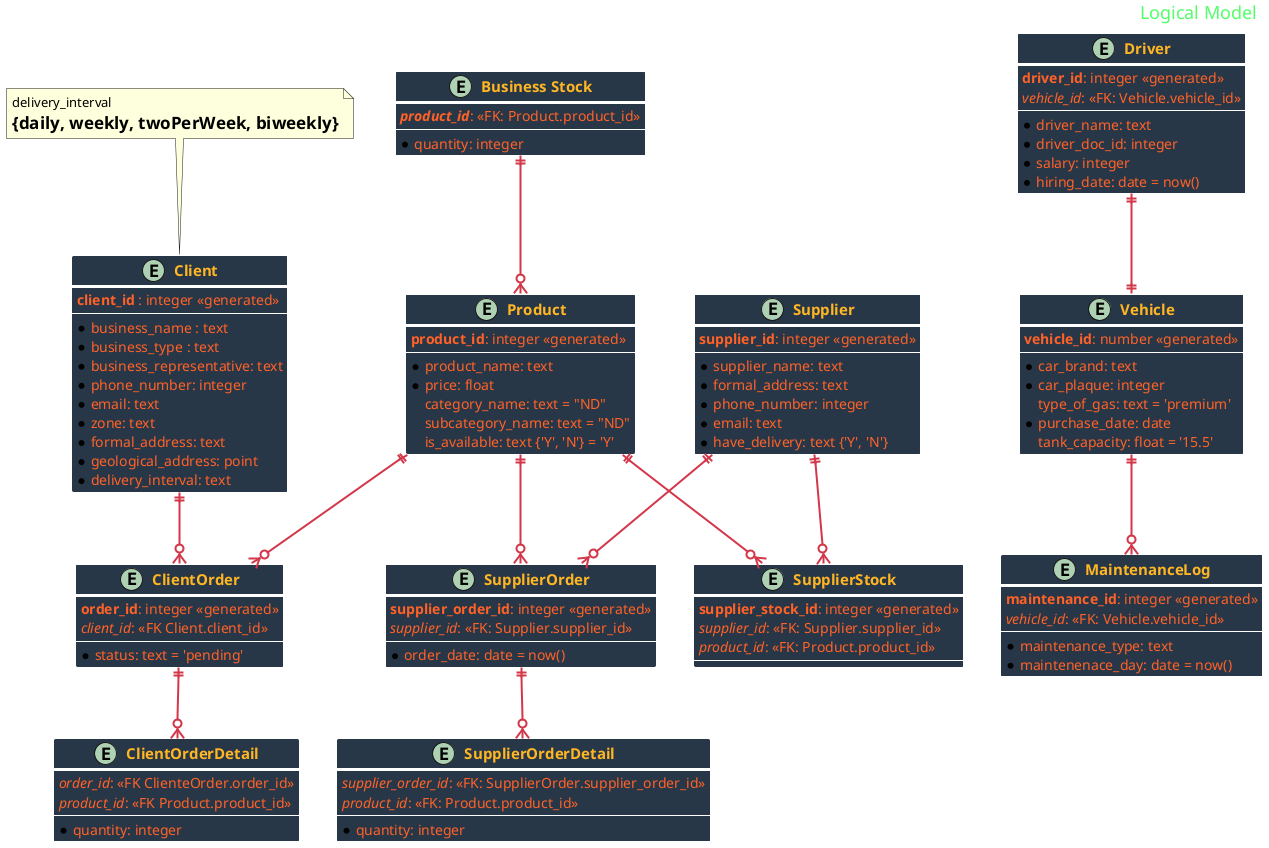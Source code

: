 @startuml Logical Database Model

skinparam BackgroundColor transparent

skinparam HeaderFontColor #52FF69
skinparam HeaderFontSize 18

skinparam ArrowFontSize 15
skinparam ArrowColor D3374A
skinparam ArrowThickness 2
skinparam ArrowFontColor #3FD0C4

skinparam ClassBorderColor white
skinparam ClassBorderThickness 3
skinparam ClassAttributeFontSize 14
skinparam ClassAttributeFontColor FF6127
skinparam ClassBackgroundColor #283747
skinparam ClassFontSize 15
skinparam ClassFontStyle Bold
skinparam ClassFontColor #FFB623


header Logical Model

entity "Client" as Client {
  **client_id** : integer <<generated>>
  --
  *business_name : text
  *business_type : text
  *business_representative: text
  *phone_number: integer
  *email: text
  *zone: text
  *formal_address: text
  *geological_address: point
  *delivery_interval: text
}
note top
  delivery_interval 
  = {daily, weekly, twoPerWeek, biweekly}
end note

entity "Vehicle" as Vehicle {
    **vehicle_id**: number <<generated>>
    --
    *car_brand: text
    *car_plaque: integer
    type_of_gas: text = 'premium'
    *purchase_date: date
    tank_capacity: float = '15.5' 
}

entity "MaintenanceLog" as MaintenanceLog {
    **maintenance_id**: integer <<generated>>
     //vehicle_id//: <<FK: Vehicle.vehicle_id>> 
    --
    *maintenance_type: text
    *maintenenace_day: date = now()
}

entity "Driver" as Driver {
    **driver_id**: integer <<generated>>
    //vehicle_id//: <<FK: Vehicle.vehicle_id>>
    --
    *driver_name: text
    *driver_doc_id: integer
    *salary: integer
    *hiring_date: date = now()
}

entity "ClientOrder" as OrderC{
    **order_id**: integer <<generated>>
    //client_id//: <<FK Client.client_id>>
    --
    *status: text = 'pending'
}

entity "ClientOrderDetail" as OrderDetail {
    //order_id//: <<FK ClienteOrder.order_id>>
    //product_id//: <<FK Product.product_id>>
    --
    *quantity: integer
}

entity "Business Stock" as BusinessStock {
    **//product_id//**: <<FK: Product.product_id>>
    --
    *quantity: integer
}

entity "Supplier" as Supplier {
    **supplier_id**: integer <<generated>>
    --
    *supplier_name: text
    *formal_address: text
    *phone_number: integer
    *email: text
    *have_delivery: text {'Y', 'N'}
}

entity "Product" as Product {
    **product_id**: integer <<generated>>
    --
    *product_name: text
    *price: float
    category_name: text = "ND"
    subcategory_name: text = "ND"
    is_available: text {'Y', 'N'} = 'Y'
}

entity "SupplierStock" as SupplierStock {
    **supplier_stock_id**: integer <<generated>>
    //supplier_id//: <<FK: Supplier.supplier_id>>
    //product_id//: <<FK: Product.product_id>>
    --
}

entity "SupplierOrder" as SupplierOrder {
    **supplier_order_id**: integer <<generated>>
    //supplier_id//: <<FK: Supplier.supplier_id>>
    --
   *order_date: date = now()
}

entity "SupplierOrderDetail" as SupplierOrderDetail {
    //supplier_order_id//: <<FK: SupplierOrder.supplier_order_id>>
    //product_id//: <<FK: Product.product_id>>
    --
    *quantity: integer
}

Driver ||--|| Vehicle
Vehicle ||--o{ MaintenanceLog
Client ||--o{ OrderC
Product ||--o{ OrderC
OrderC ||--o{ OrderDetail
Supplier ||--o{ SupplierOrder
Supplier ||--o{ SupplierStock
Product ||--o{ SupplierStock
Product ||--o{ SupplierOrder
BusinessStock ||--o{ Product
SupplierOrder ||--o{  SupplierOrderDetail

@enduml
